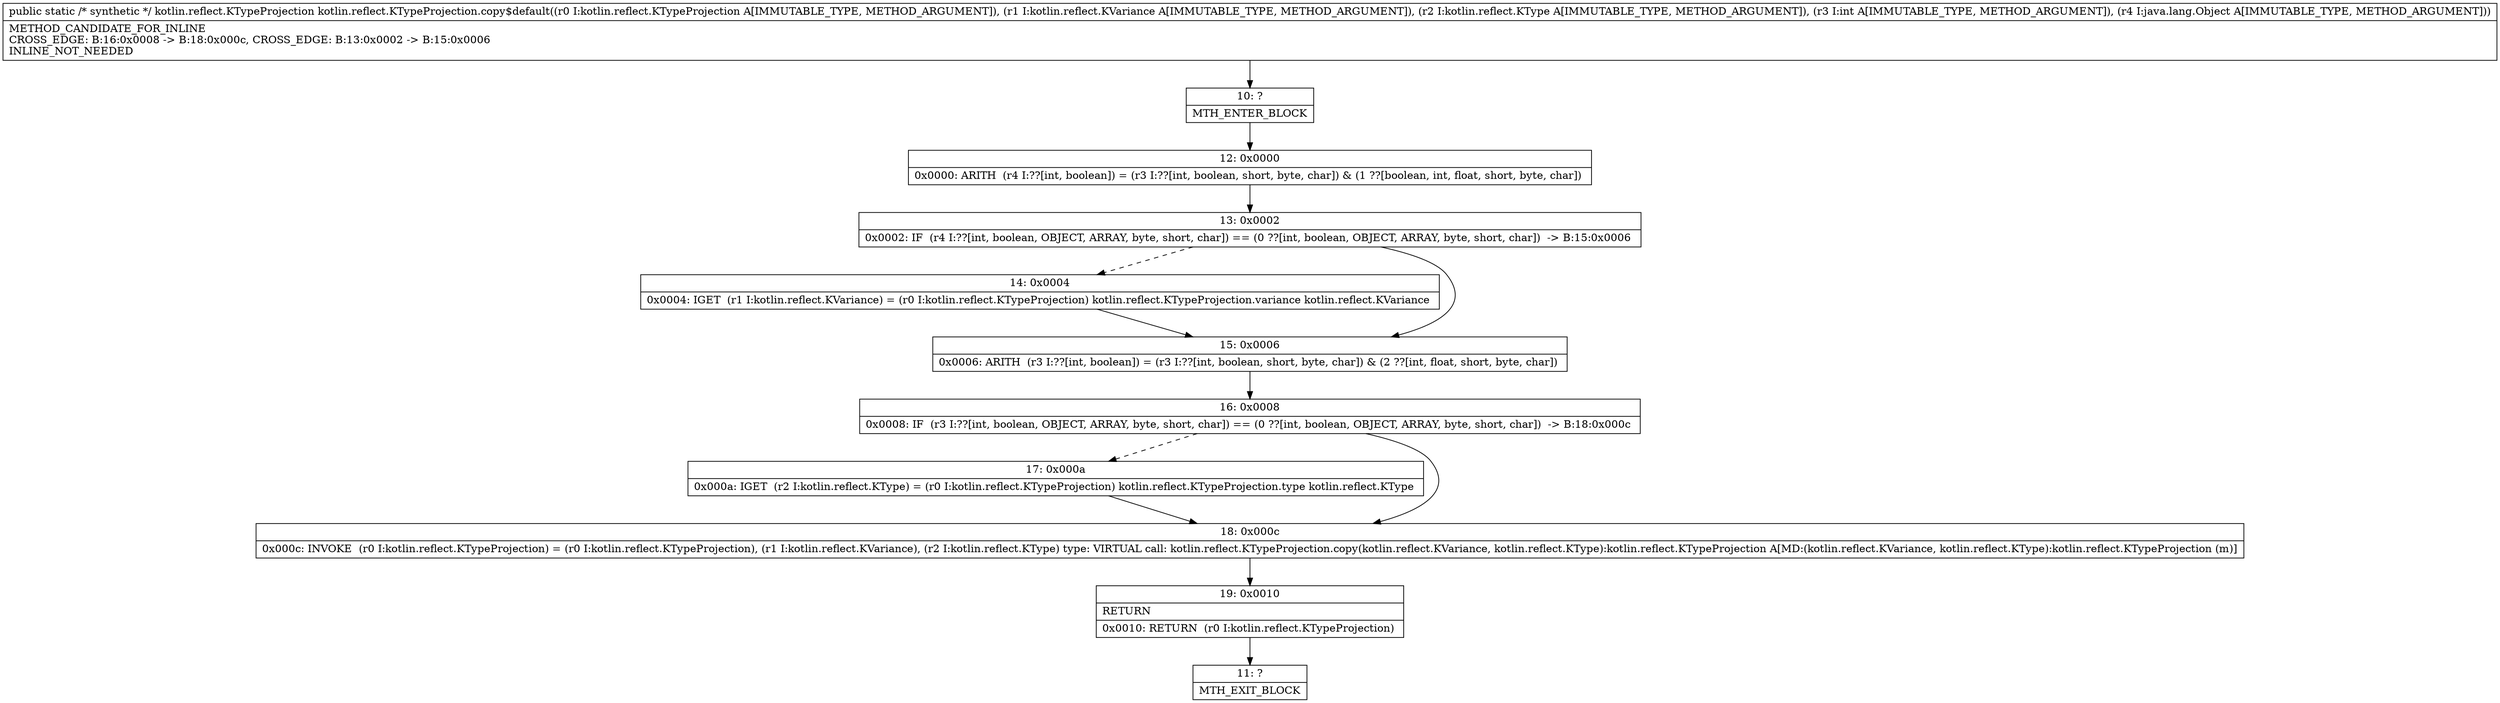 digraph "CFG forkotlin.reflect.KTypeProjection.copy$default(Lkotlin\/reflect\/KTypeProjection;Lkotlin\/reflect\/KVariance;Lkotlin\/reflect\/KType;ILjava\/lang\/Object;)Lkotlin\/reflect\/KTypeProjection;" {
Node_10 [shape=record,label="{10\:\ ?|MTH_ENTER_BLOCK\l}"];
Node_12 [shape=record,label="{12\:\ 0x0000|0x0000: ARITH  (r4 I:??[int, boolean]) = (r3 I:??[int, boolean, short, byte, char]) & (1 ??[boolean, int, float, short, byte, char]) \l}"];
Node_13 [shape=record,label="{13\:\ 0x0002|0x0002: IF  (r4 I:??[int, boolean, OBJECT, ARRAY, byte, short, char]) == (0 ??[int, boolean, OBJECT, ARRAY, byte, short, char])  \-\> B:15:0x0006 \l}"];
Node_14 [shape=record,label="{14\:\ 0x0004|0x0004: IGET  (r1 I:kotlin.reflect.KVariance) = (r0 I:kotlin.reflect.KTypeProjection) kotlin.reflect.KTypeProjection.variance kotlin.reflect.KVariance \l}"];
Node_15 [shape=record,label="{15\:\ 0x0006|0x0006: ARITH  (r3 I:??[int, boolean]) = (r3 I:??[int, boolean, short, byte, char]) & (2 ??[int, float, short, byte, char]) \l}"];
Node_16 [shape=record,label="{16\:\ 0x0008|0x0008: IF  (r3 I:??[int, boolean, OBJECT, ARRAY, byte, short, char]) == (0 ??[int, boolean, OBJECT, ARRAY, byte, short, char])  \-\> B:18:0x000c \l}"];
Node_17 [shape=record,label="{17\:\ 0x000a|0x000a: IGET  (r2 I:kotlin.reflect.KType) = (r0 I:kotlin.reflect.KTypeProjection) kotlin.reflect.KTypeProjection.type kotlin.reflect.KType \l}"];
Node_18 [shape=record,label="{18\:\ 0x000c|0x000c: INVOKE  (r0 I:kotlin.reflect.KTypeProjection) = (r0 I:kotlin.reflect.KTypeProjection), (r1 I:kotlin.reflect.KVariance), (r2 I:kotlin.reflect.KType) type: VIRTUAL call: kotlin.reflect.KTypeProjection.copy(kotlin.reflect.KVariance, kotlin.reflect.KType):kotlin.reflect.KTypeProjection A[MD:(kotlin.reflect.KVariance, kotlin.reflect.KType):kotlin.reflect.KTypeProjection (m)]\l}"];
Node_19 [shape=record,label="{19\:\ 0x0010|RETURN\l|0x0010: RETURN  (r0 I:kotlin.reflect.KTypeProjection) \l}"];
Node_11 [shape=record,label="{11\:\ ?|MTH_EXIT_BLOCK\l}"];
MethodNode[shape=record,label="{public static \/* synthetic *\/ kotlin.reflect.KTypeProjection kotlin.reflect.KTypeProjection.copy$default((r0 I:kotlin.reflect.KTypeProjection A[IMMUTABLE_TYPE, METHOD_ARGUMENT]), (r1 I:kotlin.reflect.KVariance A[IMMUTABLE_TYPE, METHOD_ARGUMENT]), (r2 I:kotlin.reflect.KType A[IMMUTABLE_TYPE, METHOD_ARGUMENT]), (r3 I:int A[IMMUTABLE_TYPE, METHOD_ARGUMENT]), (r4 I:java.lang.Object A[IMMUTABLE_TYPE, METHOD_ARGUMENT]))  | METHOD_CANDIDATE_FOR_INLINE\lCROSS_EDGE: B:16:0x0008 \-\> B:18:0x000c, CROSS_EDGE: B:13:0x0002 \-\> B:15:0x0006\lINLINE_NOT_NEEDED\l}"];
MethodNode -> Node_10;Node_10 -> Node_12;
Node_12 -> Node_13;
Node_13 -> Node_14[style=dashed];
Node_13 -> Node_15;
Node_14 -> Node_15;
Node_15 -> Node_16;
Node_16 -> Node_17[style=dashed];
Node_16 -> Node_18;
Node_17 -> Node_18;
Node_18 -> Node_19;
Node_19 -> Node_11;
}

